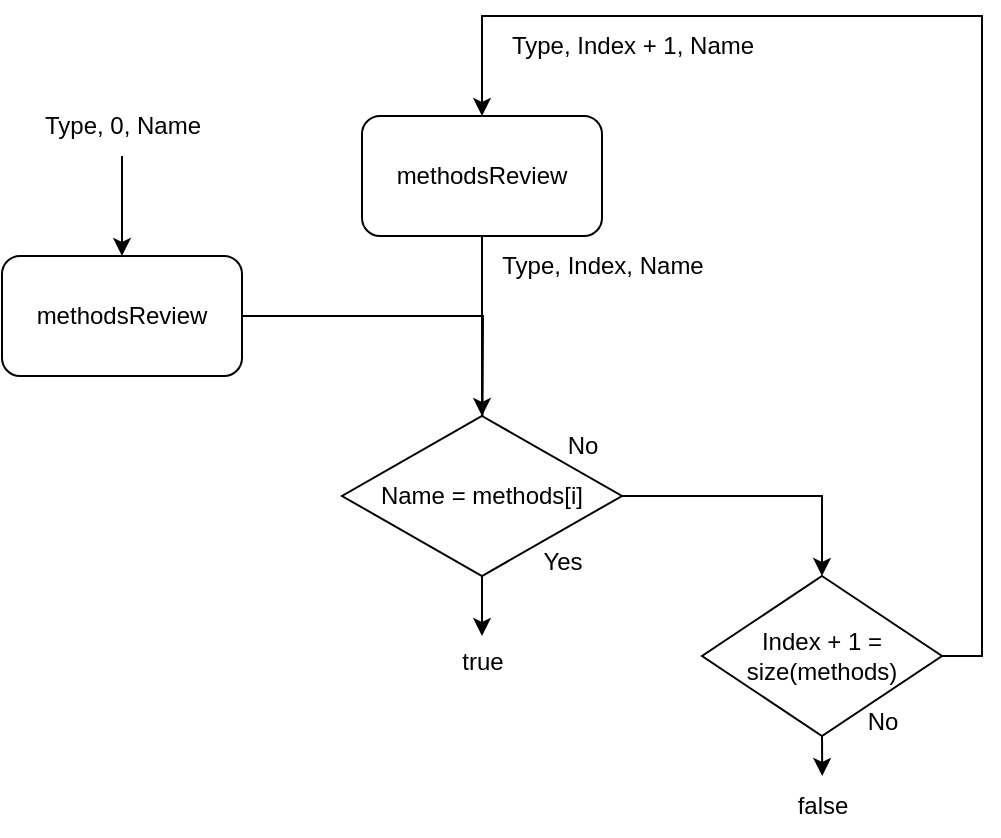 <mxfile version="24.7.14" pages="2">
  <diagram name="Page-1" id="QSfnKHVm2n_zSw1G_Ihk">
    <mxGraphModel dx="743" dy="448" grid="0" gridSize="10" guides="1" tooltips="1" connect="1" arrows="1" fold="1" page="1" pageScale="1" pageWidth="60000" pageHeight="40000" math="0" shadow="0">
      <root>
        <mxCell id="0" />
        <mxCell id="1" parent="0" />
        <mxCell id="azhgSP3oUg0ZV9pWkkkJ-12" style="edgeStyle=orthogonalEdgeStyle;rounded=0;orthogonalLoop=1;jettySize=auto;html=1;exitX=1;exitY=0.5;exitDx=0;exitDy=0;" edge="1" parent="1" source="azhgSP3oUg0ZV9pWkkkJ-1">
          <mxGeometry relative="1" as="geometry">
            <mxPoint x="470" y="570" as="targetPoint" />
          </mxGeometry>
        </mxCell>
        <mxCell id="azhgSP3oUg0ZV9pWkkkJ-1" value="methodsReview" style="rounded=1;whiteSpace=wrap;html=1;" vertex="1" parent="1">
          <mxGeometry x="230" y="440" width="120" height="60" as="geometry" />
        </mxCell>
        <mxCell id="azhgSP3oUg0ZV9pWkkkJ-2" value="" style="endArrow=classic;html=1;rounded=0;entryX=0.5;entryY=0;entryDx=0;entryDy=0;" edge="1" parent="1" target="azhgSP3oUg0ZV9pWkkkJ-1">
          <mxGeometry width="50" height="50" relative="1" as="geometry">
            <mxPoint x="290" y="390" as="sourcePoint" />
            <mxPoint x="720" y="430" as="targetPoint" />
          </mxGeometry>
        </mxCell>
        <mxCell id="azhgSP3oUg0ZV9pWkkkJ-3" value="Type, 0, Name" style="text;html=1;align=center;verticalAlign=middle;resizable=0;points=[];autosize=1;strokeColor=none;fillColor=none;" vertex="1" parent="1">
          <mxGeometry x="240" y="360" width="100" height="30" as="geometry" />
        </mxCell>
        <mxCell id="azhgSP3oUg0ZV9pWkkkJ-11" style="edgeStyle=orthogonalEdgeStyle;rounded=0;orthogonalLoop=1;jettySize=auto;html=1;exitX=0.5;exitY=1;exitDx=0;exitDy=0;entryX=0.5;entryY=0;entryDx=0;entryDy=0;" edge="1" parent="1" source="azhgSP3oUg0ZV9pWkkkJ-5" target="azhgSP3oUg0ZV9pWkkkJ-10">
          <mxGeometry relative="1" as="geometry" />
        </mxCell>
        <mxCell id="azhgSP3oUg0ZV9pWkkkJ-5" value="methodsReview" style="rounded=1;whiteSpace=wrap;html=1;" vertex="1" parent="1">
          <mxGeometry x="410" y="370" width="120" height="60" as="geometry" />
        </mxCell>
        <mxCell id="azhgSP3oUg0ZV9pWkkkJ-15" style="edgeStyle=orthogonalEdgeStyle;rounded=0;orthogonalLoop=1;jettySize=auto;html=1;exitX=0.5;exitY=1;exitDx=0;exitDy=0;" edge="1" parent="1" source="azhgSP3oUg0ZV9pWkkkJ-10">
          <mxGeometry relative="1" as="geometry">
            <mxPoint x="470" y="630" as="targetPoint" />
          </mxGeometry>
        </mxCell>
        <mxCell id="azhgSP3oUg0ZV9pWkkkJ-18" style="edgeStyle=orthogonalEdgeStyle;rounded=0;orthogonalLoop=1;jettySize=auto;html=1;exitX=1;exitY=0.5;exitDx=0;exitDy=0;entryX=0.5;entryY=0;entryDx=0;entryDy=0;" edge="1" parent="1" source="azhgSP3oUg0ZV9pWkkkJ-10" target="azhgSP3oUg0ZV9pWkkkJ-19">
          <mxGeometry relative="1" as="geometry">
            <mxPoint x="640" y="600" as="targetPoint" />
            <Array as="points">
              <mxPoint x="640" y="560" />
            </Array>
          </mxGeometry>
        </mxCell>
        <mxCell id="azhgSP3oUg0ZV9pWkkkJ-10" value="Name = methods[i]" style="rhombus;whiteSpace=wrap;html=1;" vertex="1" parent="1">
          <mxGeometry x="400" y="520" width="140" height="80" as="geometry" />
        </mxCell>
        <mxCell id="azhgSP3oUg0ZV9pWkkkJ-13" value="Type, Index, Name" style="text;html=1;align=center;verticalAlign=middle;resizable=0;points=[];autosize=1;strokeColor=none;fillColor=none;" vertex="1" parent="1">
          <mxGeometry x="470" y="430" width="120" height="30" as="geometry" />
        </mxCell>
        <mxCell id="azhgSP3oUg0ZV9pWkkkJ-14" value="Yes" style="text;html=1;align=center;verticalAlign=middle;resizable=0;points=[];autosize=1;strokeColor=none;fillColor=none;" vertex="1" parent="1">
          <mxGeometry x="490" y="578" width="40" height="30" as="geometry" />
        </mxCell>
        <mxCell id="azhgSP3oUg0ZV9pWkkkJ-16" value="true" style="text;html=1;align=center;verticalAlign=middle;resizable=0;points=[];autosize=1;strokeColor=none;fillColor=none;" vertex="1" parent="1">
          <mxGeometry x="450" y="628" width="40" height="30" as="geometry" />
        </mxCell>
        <mxCell id="azhgSP3oUg0ZV9pWkkkJ-17" value="No" style="text;html=1;align=center;verticalAlign=middle;resizable=0;points=[];autosize=1;strokeColor=none;fillColor=none;" vertex="1" parent="1">
          <mxGeometry x="500" y="520" width="40" height="30" as="geometry" />
        </mxCell>
        <mxCell id="azhgSP3oUg0ZV9pWkkkJ-21" style="edgeStyle=orthogonalEdgeStyle;rounded=0;orthogonalLoop=1;jettySize=auto;html=1;exitX=0.5;exitY=1;exitDx=0;exitDy=0;" edge="1" parent="1" source="azhgSP3oUg0ZV9pWkkkJ-19">
          <mxGeometry relative="1" as="geometry">
            <mxPoint x="640.118" y="700" as="targetPoint" />
          </mxGeometry>
        </mxCell>
        <mxCell id="azhgSP3oUg0ZV9pWkkkJ-23" style="edgeStyle=orthogonalEdgeStyle;rounded=0;orthogonalLoop=1;jettySize=auto;html=1;exitX=1;exitY=0.5;exitDx=0;exitDy=0;entryX=0.5;entryY=0;entryDx=0;entryDy=0;" edge="1" parent="1" source="azhgSP3oUg0ZV9pWkkkJ-19" target="azhgSP3oUg0ZV9pWkkkJ-5">
          <mxGeometry relative="1" as="geometry">
            <mxPoint x="480" y="320" as="targetPoint" />
            <Array as="points">
              <mxPoint x="720" y="640" />
              <mxPoint x="720" y="320" />
              <mxPoint x="470" y="320" />
            </Array>
          </mxGeometry>
        </mxCell>
        <mxCell id="azhgSP3oUg0ZV9pWkkkJ-19" value="Index + 1 = size(methods)" style="rhombus;whiteSpace=wrap;html=1;" vertex="1" parent="1">
          <mxGeometry x="580" y="600" width="120" height="80" as="geometry" />
        </mxCell>
        <mxCell id="azhgSP3oUg0ZV9pWkkkJ-20" value="No" style="text;html=1;align=center;verticalAlign=middle;resizable=0;points=[];autosize=1;strokeColor=none;fillColor=none;" vertex="1" parent="1">
          <mxGeometry x="650" y="658" width="40" height="30" as="geometry" />
        </mxCell>
        <mxCell id="azhgSP3oUg0ZV9pWkkkJ-22" value="false" style="text;html=1;align=center;verticalAlign=middle;resizable=0;points=[];autosize=1;strokeColor=none;fillColor=none;" vertex="1" parent="1">
          <mxGeometry x="615" y="700" width="50" height="30" as="geometry" />
        </mxCell>
        <mxCell id="azhgSP3oUg0ZV9pWkkkJ-26" value="Type, Index + 1, Name" style="text;html=1;align=center;verticalAlign=middle;resizable=0;points=[];autosize=1;strokeColor=none;fillColor=none;" vertex="1" parent="1">
          <mxGeometry x="475" y="320" width="140" height="30" as="geometry" />
        </mxCell>
      </root>
    </mxGraphModel>
  </diagram>
  <diagram id="NvoY2NtRBV0y9Fn3_bPq" name="Page-2">
    <mxGraphModel dx="61143" dy="689" grid="0" gridSize="10" guides="1" tooltips="1" connect="1" arrows="1" fold="1" page="1" pageScale="1" pageWidth="60000" pageHeight="40000" math="0" shadow="0">
      <root>
        <mxCell id="0" />
        <mxCell id="1" parent="0" />
        <mxCell id="lUTh8QghLnCpD-5xpQtI-5" style="edgeStyle=orthogonalEdgeStyle;rounded=0;orthogonalLoop=1;jettySize=auto;html=1;exitX=0.5;exitY=1;exitDx=0;exitDy=0;entryX=0.5;entryY=0;entryDx=0;entryDy=0;" edge="1" parent="1" source="lUTh8QghLnCpD-5xpQtI-6" target="lUTh8QghLnCpD-5xpQtI-21">
          <mxGeometry relative="1" as="geometry">
            <mxPoint x="219" y="504" as="targetPoint" />
          </mxGeometry>
        </mxCell>
        <mxCell id="lUTh8QghLnCpD-5xpQtI-6" value="getRType" style="rounded=1;whiteSpace=wrap;html=1;" vertex="1" parent="1">
          <mxGeometry x="156" y="414" width="120" height="60" as="geometry" />
        </mxCell>
        <mxCell id="lUTh8QghLnCpD-5xpQtI-14" style="edgeStyle=orthogonalEdgeStyle;rounded=0;orthogonalLoop=1;jettySize=auto;html=1;exitX=0.5;exitY=1;exitDx=0;exitDy=0;" edge="1" parent="1" source="lUTh8QghLnCpD-5xpQtI-16">
          <mxGeometry relative="1" as="geometry">
            <mxPoint x="420.118" y="738" as="targetPoint" />
          </mxGeometry>
        </mxCell>
        <mxCell id="lUTh8QghLnCpD-5xpQtI-15" style="edgeStyle=orthogonalEdgeStyle;rounded=0;orthogonalLoop=1;jettySize=auto;html=1;entryX=0.5;entryY=0;entryDx=0;entryDy=0;exitX=1;exitY=0.5;exitDx=0;exitDy=0;" edge="1" parent="1" source="lUTh8QghLnCpD-5xpQtI-16" target="lUTh8QghLnCpD-5xpQtI-6">
          <mxGeometry relative="1" as="geometry">
            <mxPoint x="480" y="320" as="targetPoint" />
            <Array as="points">
              <mxPoint x="520" y="678" />
              <mxPoint x="520" y="390" />
              <mxPoint x="216" y="390" />
            </Array>
            <mxPoint x="545" y="678" as="sourcePoint" />
          </mxGeometry>
        </mxCell>
        <mxCell id="lUTh8QghLnCpD-5xpQtI-16" value="Index - 1 = 0" style="rhombus;whiteSpace=wrap;html=1;" vertex="1" parent="1">
          <mxGeometry x="360" y="638" width="120" height="80" as="geometry" />
        </mxCell>
        <mxCell id="lUTh8QghLnCpD-5xpQtI-17" value="Yes" style="text;html=1;align=center;verticalAlign=middle;resizable=0;points=[];autosize=1;strokeColor=none;fillColor=none;" vertex="1" parent="1">
          <mxGeometry x="431" y="698" width="38" height="26" as="geometry" />
        </mxCell>
        <mxCell id="lUTh8QghLnCpD-5xpQtI-18" value="Ertype" style="text;html=1;align=center;verticalAlign=middle;resizable=0;points=[];autosize=1;strokeColor=none;fillColor=none;" vertex="1" parent="1">
          <mxGeometry x="394" y="740" width="53" height="26" as="geometry" />
        </mxCell>
        <mxCell id="lUTh8QghLnCpD-5xpQtI-35" style="edgeStyle=orthogonalEdgeStyle;rounded=0;orthogonalLoop=1;jettySize=auto;html=1;exitX=0.5;exitY=1;exitDx=0;exitDy=0;entryX=0.5;entryY=0;entryDx=0;entryDy=0;" edge="1" parent="1" source="lUTh8QghLnCpD-5xpQtI-21" target="lUTh8QghLnCpD-5xpQtI-33">
          <mxGeometry relative="1" as="geometry" />
        </mxCell>
        <mxCell id="lUTh8QghLnCpD-5xpQtI-36" style="edgeStyle=orthogonalEdgeStyle;rounded=0;orthogonalLoop=1;jettySize=auto;html=1;exitX=1;exitY=0.5;exitDx=0;exitDy=0;entryX=0.5;entryY=0;entryDx=0;entryDy=0;" edge="1" parent="1" source="lUTh8QghLnCpD-5xpQtI-21" target="lUTh8QghLnCpD-5xpQtI-16">
          <mxGeometry relative="1" as="geometry" />
        </mxCell>
        <mxCell id="lUTh8QghLnCpD-5xpQtI-21" value="Достиг ли индекс (StIndex) индекса изначального типа (Index)" style="rhombus;whiteSpace=wrap;html=1;" vertex="1" parent="1">
          <mxGeometry x="90" y="555" width="252" height="117" as="geometry" />
        </mxCell>
        <mxCell id="lUTh8QghLnCpD-5xpQtI-25" value="Name, Index, StIndex, type_list&amp;lt;T, Rest...&amp;gt;" style="text;html=1;align=center;verticalAlign=middle;resizable=0;points=[];autosize=1;strokeColor=none;fillColor=none;" vertex="1" parent="1">
          <mxGeometry x="-26" y="474" width="250" height="30" as="geometry" />
        </mxCell>
        <mxCell id="lUTh8QghLnCpD-5xpQtI-26" value="Name, Index, StIndex - 1, type_list&amp;lt;Rest...&amp;gt;" style="text;html=1;align=center;verticalAlign=middle;resizable=0;points=[];autosize=1;strokeColor=none;fillColor=none;" vertex="1" parent="1">
          <mxGeometry x="171" y="360" width="260" height="30" as="geometry" />
        </mxCell>
        <mxCell id="lUTh8QghLnCpD-5xpQtI-27" value="No" style="text;html=1;align=center;verticalAlign=middle;resizable=0;points=[];autosize=1;strokeColor=none;fillColor=none;" vertex="1" parent="1">
          <mxGeometry x="453" y="636" width="33" height="26" as="geometry" />
        </mxCell>
        <mxCell id="lUTh8QghLnCpD-5xpQtI-29" value="No" style="text;html=1;align=center;verticalAlign=middle;resizable=0;points=[];autosize=1;strokeColor=none;fillColor=none;" vertex="1" parent="1">
          <mxGeometry x="309" y="570" width="33" height="26" as="geometry" />
        </mxCell>
        <mxCell id="lUTh8QghLnCpD-5xpQtI-32" value="Yes" style="text;html=1;align=center;verticalAlign=middle;resizable=0;points=[];autosize=1;strokeColor=none;fillColor=none;" vertex="1" parent="1">
          <mxGeometry x="232" y="672" width="38" height="26" as="geometry" />
        </mxCell>
        <mxCell id="lUTh8QghLnCpD-5xpQtI-41" style="edgeStyle=orthogonalEdgeStyle;rounded=0;orthogonalLoop=1;jettySize=auto;html=1;exitX=0.5;exitY=1;exitDx=0;exitDy=0;" edge="1" parent="1" source="lUTh8QghLnCpD-5xpQtI-33">
          <mxGeometry relative="1" as="geometry">
            <mxPoint x="215.739" y="900" as="targetPoint" />
          </mxGeometry>
        </mxCell>
        <mxCell id="lUTh8QghLnCpD-5xpQtI-33" value="methodsReview?" style="rhombus;whiteSpace=wrap;html=1;" vertex="1" parent="1">
          <mxGeometry x="156" y="784" width="120" height="80" as="geometry" />
        </mxCell>
        <mxCell id="lUTh8QghLnCpD-5xpQtI-37" value="false" style="text;html=1;align=center;verticalAlign=middle;resizable=0;points=[];autosize=1;strokeColor=none;fillColor=none;" vertex="1" parent="1">
          <mxGeometry x="248" y="794" width="43" height="26" as="geometry" />
        </mxCell>
        <mxCell id="lUTh8QghLnCpD-5xpQtI-39" value="" style="endArrow=none;html=1;rounded=0;exitX=1;exitY=0.5;exitDx=0;exitDy=0;" edge="1" parent="1" source="lUTh8QghLnCpD-5xpQtI-33">
          <mxGeometry width="50" height="50" relative="1" as="geometry">
            <mxPoint x="300" y="824" as="sourcePoint" />
            <mxPoint x="520" y="670" as="targetPoint" />
            <Array as="points">
              <mxPoint x="520" y="824" />
            </Array>
          </mxGeometry>
        </mxCell>
        <mxCell id="lUTh8QghLnCpD-5xpQtI-40" value="Yes" style="text;html=1;align=center;verticalAlign=middle;resizable=0;points=[];autosize=1;strokeColor=none;fillColor=none;" vertex="1" parent="1">
          <mxGeometry x="220" y="848" width="40" height="30" as="geometry" />
        </mxCell>
        <mxCell id="lUTh8QghLnCpD-5xpQtI-42" value="T" style="text;html=1;align=center;verticalAlign=middle;resizable=0;points=[];autosize=1;strokeColor=none;fillColor=none;" vertex="1" parent="1">
          <mxGeometry x="201" y="900" width="30" height="30" as="geometry" />
        </mxCell>
      </root>
    </mxGraphModel>
  </diagram>
</mxfile>
